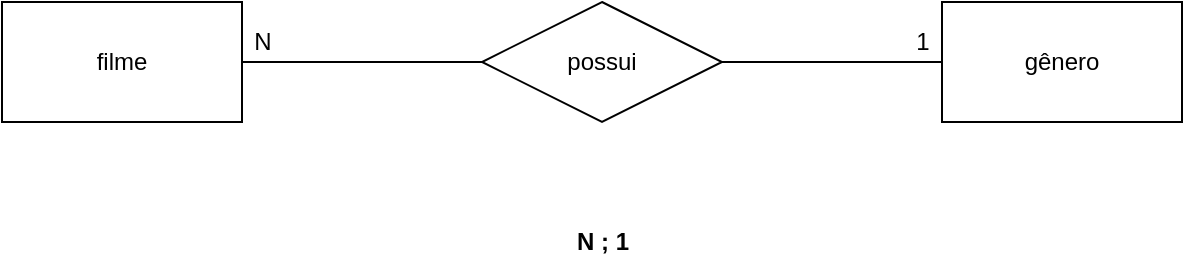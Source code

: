<mxfile version="14.9.3" type="device"><diagram id="tW21wkQuPhA3ZRV0dZ3Q" name="Page-1"><mxGraphModel dx="1102" dy="582" grid="1" gridSize="10" guides="1" tooltips="1" connect="1" arrows="1" fold="1" page="1" pageScale="1" pageWidth="827" pageHeight="1169" math="0" shadow="0"><root><mxCell id="0"/><mxCell id="1" parent="0"/><mxCell id="KMCHPzi-ldlQ7feKEUs2-4" style="edgeStyle=orthogonalEdgeStyle;rounded=0;orthogonalLoop=1;jettySize=auto;html=1;exitX=1;exitY=0.5;exitDx=0;exitDy=0;entryX=0;entryY=0.5;entryDx=0;entryDy=0;endArrow=none;endFill=0;" edge="1" parent="1" source="KMCHPzi-ldlQ7feKEUs2-1" target="KMCHPzi-ldlQ7feKEUs2-3"><mxGeometry relative="1" as="geometry"/></mxCell><mxCell id="KMCHPzi-ldlQ7feKEUs2-1" value="filme" style="rounded=0;whiteSpace=wrap;html=1;" vertex="1" parent="1"><mxGeometry x="140" y="160" width="120" height="60" as="geometry"/></mxCell><mxCell id="KMCHPzi-ldlQ7feKEUs2-2" value="gênero" style="rounded=0;whiteSpace=wrap;html=1;" vertex="1" parent="1"><mxGeometry x="610" y="160" width="120" height="60" as="geometry"/></mxCell><mxCell id="KMCHPzi-ldlQ7feKEUs2-5" style="edgeStyle=orthogonalEdgeStyle;rounded=0;orthogonalLoop=1;jettySize=auto;html=1;exitX=1;exitY=0.5;exitDx=0;exitDy=0;entryX=0;entryY=0.5;entryDx=0;entryDy=0;endArrow=none;endFill=0;" edge="1" parent="1" source="KMCHPzi-ldlQ7feKEUs2-3" target="KMCHPzi-ldlQ7feKEUs2-2"><mxGeometry relative="1" as="geometry"/></mxCell><mxCell id="KMCHPzi-ldlQ7feKEUs2-3" value="possui" style="shape=rhombus;perimeter=rhombusPerimeter;whiteSpace=wrap;html=1;align=center;" vertex="1" parent="1"><mxGeometry x="380" y="160" width="120" height="60" as="geometry"/></mxCell><mxCell id="KMCHPzi-ldlQ7feKEUs2-6" value="&lt;b&gt;N ; 1&lt;/b&gt;" style="text;html=1;align=center;verticalAlign=middle;resizable=0;points=[];autosize=1;strokeColor=none;" vertex="1" parent="1"><mxGeometry x="420" y="270" width="40" height="20" as="geometry"/></mxCell><mxCell id="KMCHPzi-ldlQ7feKEUs2-7" value="N" style="text;html=1;align=center;verticalAlign=middle;resizable=0;points=[];autosize=1;strokeColor=none;" vertex="1" parent="1"><mxGeometry x="260" y="170" width="20" height="20" as="geometry"/></mxCell><mxCell id="KMCHPzi-ldlQ7feKEUs2-8" value="1" style="text;html=1;align=center;verticalAlign=middle;resizable=0;points=[];autosize=1;strokeColor=none;" vertex="1" parent="1"><mxGeometry x="590" y="170" width="20" height="20" as="geometry"/></mxCell></root></mxGraphModel></diagram></mxfile>